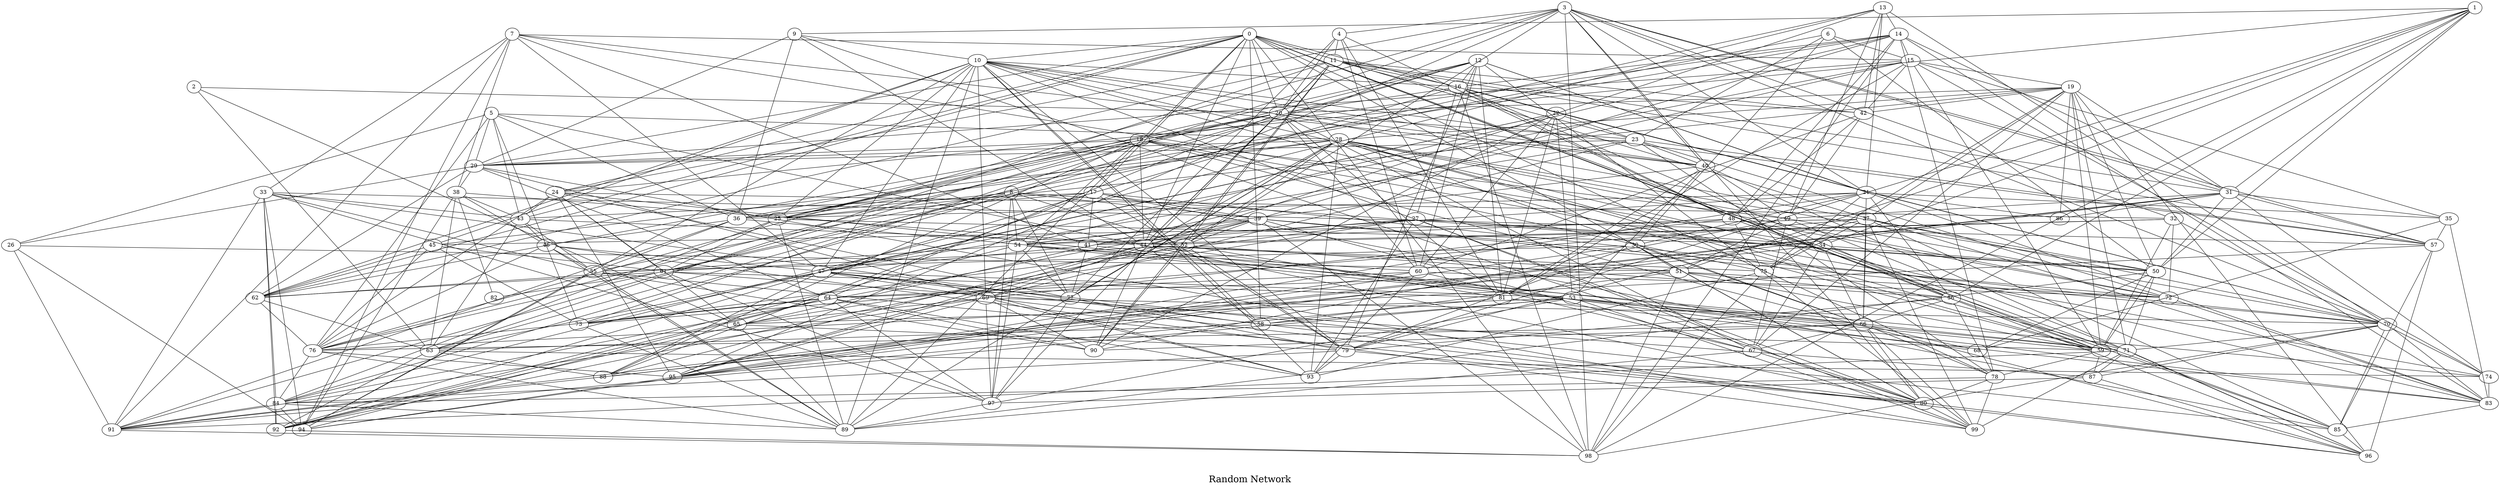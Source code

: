 /*****
Random Network
*****/

graph G {
  graph [splines=false overlap=false]
  node  [shape=ellipse, width=0.3, height=0.3]
  0 ;
  1 ;
  2 ;
  3 ;
  4 ;
  5 ;
  6 ;
  7 ;
  8 ;
  9 ;
  10 ;
  11 ;
  12 ;
  13 ;
  14 ;
  15 ;
  16 ;
  17 ;
  18 ;
  19 ;
  20 ;
  21 ;
  22 ;
  23 ;
  24 ;
  25 ;
  26 ;
  27 ;
  28 ;
  29 ;
  30 ;
  31 ;
  32 ;
  33 ;
  34 ;
  35 ;
  36 ;
  37 ;
  38 ;
  39 ;
  40 ;
  41 ;
  42 ;
  43 ;
  44 ;
  45 ;
  46 ;
  47 ;
  48 ;
  49 ;
  50 ;
  51 ;
  52 ;
  53 ;
  54 ;
  55 ;
  56 ;
  57 ;
  58 ;
  59 ;
  60 ;
  61 ;
  62 ;
  63 ;
  64 ;
  65 ;
  66 ;
  67 ;
  68 ;
  69 ;
  70 ;
  71 ;
  72 ;
  73 ;
  74 ;
  75 ;
  76 ;
  77 ;
  78 ;
  79 ;
  80 ;
  81 ;
  82 ;
  83 ;
  84 ;
  85 ;
  86 ;
  87 ;
  88 ;
  89 ;
  90 ;
  91 ;
  92 ;
  93 ;
  94 ;
  95 ;
  96 ;
  97 ;
  98 ;
  99 ;
  0 -- 10;
  0 -- 17;
  0 -- 20;
  0 -- 24;
  0 -- 26;
  0 -- 43;
  0 -- 44;
  0 -- 56;
  0 -- 58;
  0 -- 59;
  0 -- 62;
  0 -- 70;
  0 -- 78;
  0 -- 80;
  0 -- 83;
  0 -- 89;
  0 -- 96;
  0 -- 98;
  1 -- 9;
  1 -- 24;
  1 -- 31;
  1 -- 34;
  1 -- 50;
  1 -- 51;
  1 -- 56;
  1 -- 79;
  1 -- 98;
  2 -- 20;
  2 -- 63;
  2 -- 65;
  3 -- 4;
  3 -- 21;
  3 -- 24;
  3 -- 31;
  3 -- 32;
  3 -- 40;
  3 -- 52;
  3 -- 57;
  3 -- 70;
  3 -- 73;
  3 -- 76;
  3 -- 80;
  3 -- 95;
  3 -- 98;
  4 -- 11;
  4 -- 20;
  4 -- 48;
  4 -- 60;
  4 -- 77;
  4 -- 81;
  5 -- 26;
  5 -- 28;
  5 -- 29;
  5 -- 36;
  5 -- 43;
  5 -- 73;
  5 -- 76;
  5 -- 80;
  6 -- 15;
  6 -- 23;
  6 -- 30;
  6 -- 50;
  6 -- 55;
  7 -- 15;
  7 -- 33;
  7 -- 34;
  7 -- 38;
  7 -- 40;
  7 -- 41;
  7 -- 47;
  7 -- 91;
  7 -- 94;
  8 -- 36;
  8 -- 39;
  8 -- 50;
  8 -- 52;
  8 -- 54;
  8 -- 76;
  8 -- 77;
  8 -- 97;
  9 -- 10;
  9 -- 29;
  9 -- 36;
  9 -- 44;
  9 -- 80;
  10 -- 16;
  10 -- 25;
  10 -- 40;
  10 -- 45;
  10 -- 47;
  10 -- 50;
  10 -- 57;
  10 -- 58;
  10 -- 59;
  10 -- 62;
  10 -- 69;
  10 -- 79;
  10 -- 80;
  10 -- 83;
  10 -- 89;
  10 -- 93;
  10 -- 94;
  11 -- 16;
  11 -- 20;
  11 -- 23;
  11 -- 31;
  11 -- 42;
  11 -- 44;
  11 -- 52;
  11 -- 57;
  11 -- 62;
  11 -- 63;
  11 -- 90;
  12 -- 16;
  12 -- 21;
  12 -- 25;
  12 -- 60;
  12 -- 63;
  12 -- 76;
  12 -- 79;
  12 -- 81;
  12 -- 83;
  12 -- 84;
  12 -- 99;
  13 -- 14;
  13 -- 21;
  13 -- 42;
  13 -- 49;
  13 -- 61;
  13 -- 69;
  13 -- 70;
  13 -- 84;
  14 -- 15;
  14 -- 16;
  14 -- 18;
  14 -- 25;
  14 -- 31;
  14 -- 39;
  14 -- 48;
  14 -- 54;
  14 -- 78;
  14 -- 83;
  14 -- 98;
  15 -- 19;
  15 -- 29;
  15 -- 35;
  15 -- 42;
  15 -- 47;
  15 -- 59;
  15 -- 74;
  15 -- 81;
  15 -- 92;
  16 -- 20;
  16 -- 27;
  16 -- 42;
  16 -- 48;
  16 -- 56;
  16 -- 70;
  16 -- 92;
  16 -- 98;
  17 -- 25;
  17 -- 39;
  17 -- 41;
  17 -- 43;
  17 -- 70;
  17 -- 79;
  17 -- 85;
  17 -- 88;
  18 -- 25;
  18 -- 29;
  18 -- 44;
  18 -- 49;
  18 -- 54;
  18 -- 74;
  18 -- 75;
  18 -- 88;
  18 -- 91;
  18 -- 96;
  19 -- 20;
  19 -- 25;
  19 -- 28;
  19 -- 31;
  19 -- 37;
  19 -- 42;
  19 -- 50;
  19 -- 59;
  19 -- 67;
  19 -- 71;
  19 -- 75;
  19 -- 86;
  19 -- 96;
  20 -- 23;
  20 -- 25;
  20 -- 36;
  20 -- 40;
  20 -- 44;
  20 -- 60;
  20 -- 62;
  20 -- 64;
  20 -- 67;
  20 -- 81;
  20 -- 97;
  21 -- 30;
  21 -- 35;
  21 -- 36;
  21 -- 54;
  21 -- 56;
  21 -- 66;
  21 -- 75;
  21 -- 86;
  21 -- 95;
  22 -- 23;
  22 -- 47;
  22 -- 53;
  22 -- 60;
  22 -- 73;
  22 -- 81;
  22 -- 90;
  23 -- 29;
  23 -- 40;
  23 -- 47;
  23 -- 57;
  23 -- 69;
  23 -- 72;
  23 -- 78;
  24 -- 32;
  24 -- 43;
  24 -- 53;
  24 -- 61;
  24 -- 65;
  24 -- 76;
  24 -- 77;
  24 -- 95;
  25 -- 34;
  25 -- 61;
  25 -- 84;
  25 -- 89;
  26 -- 51;
  26 -- 91;
  26 -- 94;
  27 -- 34;
  27 -- 41;
  27 -- 50;
  27 -- 65;
  27 -- 73;
  27 -- 93;
  27 -- 99;
  28 -- 29;
  28 -- 36;
  28 -- 44;
  28 -- 45;
  28 -- 50;
  28 -- 52;
  28 -- 59;
  28 -- 66;
  28 -- 70;
  28 -- 71;
  28 -- 72;
  28 -- 77;
  28 -- 89;
  28 -- 93;
  29 -- 38;
  29 -- 62;
  29 -- 64;
  29 -- 93;
  29 -- 99;
  30 -- 51;
  30 -- 55;
  30 -- 66;
  30 -- 79;
  30 -- 80;
  30 -- 94;
  31 -- 35;
  31 -- 49;
  31 -- 50;
  31 -- 57;
  31 -- 74;
  31 -- 86;
  31 -- 88;
  31 -- 91;
  31 -- 95;
  32 -- 41;
  32 -- 44;
  32 -- 59;
  32 -- 72;
  32 -- 74;
  33 -- 43;
  33 -- 55;
  33 -- 57;
  33 -- 58;
  33 -- 84;
  33 -- 91;
  33 -- 92;
  33 -- 94;
  33 -- 97;
  34 -- 50;
  34 -- 66;
  34 -- 67;
  34 -- 85;
  34 -- 91;
  35 -- 57;
  35 -- 68;
  35 -- 83;
  36 -- 46;
  36 -- 55;
  36 -- 74;
  36 -- 91;
  37 -- 45;
  37 -- 66;
  37 -- 70;
  37 -- 73;
  37 -- 75;
  37 -- 79;
  37 -- 85;
  37 -- 99;
  38 -- 43;
  38 -- 44;
  38 -- 46;
  38 -- 63;
  38 -- 82;
  38 -- 94;
  39 -- 44;
  39 -- 52;
  39 -- 54;
  39 -- 67;
  39 -- 70;
  39 -- 72;
  39 -- 84;
  39 -- 95;
  39 -- 98;
  40 -- 49;
  40 -- 53;
  40 -- 54;
  40 -- 81;
  40 -- 96;
  41 -- 47;
  41 -- 71;
  41 -- 77;
  42 -- 48;
  42 -- 49;
  42 -- 60;
  43 -- 46;
  43 -- 52;
  43 -- 55;
  43 -- 63;
  44 -- 51;
  44 -- 58;
  44 -- 68;
  44 -- 75;
  44 -- 88;
  44 -- 90;
  44 -- 95;
  45 -- 61;
  45 -- 62;
  45 -- 73;
  45 -- 76;
  46 -- 47;
  46 -- 55;
  46 -- 76;
  46 -- 89;
  46 -- 99;
  47 -- 53;
  47 -- 63;
  47 -- 69;
  47 -- 77;
  47 -- 85;
  47 -- 88;
  47 -- 96;
  48 -- 54;
  48 -- 65;
  48 -- 72;
  48 -- 75;
  48 -- 85;
  49 -- 51;
  49 -- 67;
  49 -- 71;
  49 -- 90;
  50 -- 59;
  50 -- 68;
  50 -- 71;
  50 -- 89;
  51 -- 56;
  51 -- 58;
  51 -- 59;
  51 -- 64;
  51 -- 72;
  51 -- 98;
  52 -- 56;
  52 -- 61;
  52 -- 79;
  52 -- 81;
  52 -- 90;
  52 -- 92;
  53 -- 58;
  53 -- 65;
  53 -- 66;
  53 -- 71;
  53 -- 83;
  53 -- 89;
  53 -- 91;
  53 -- 99;
  54 -- 59;
  54 -- 60;
  54 -- 62;
  54 -- 77;
  54 -- 92;
  54 -- 97;
  55 -- 80;
  55 -- 89;
  55 -- 90;
  55 -- 94;
  56 -- 59;
  56 -- 66;
  56 -- 78;
  56 -- 79;
  57 -- 76;
  57 -- 85;
  57 -- 96;
  58 -- 59;
  58 -- 63;
  59 -- 78;
  59 -- 87;
  60 -- 64;
  60 -- 67;
  60 -- 72;
  60 -- 93;
  60 -- 94;
  61 -- 62;
  61 -- 81;
  61 -- 82;
  61 -- 87;
  61 -- 97;
  62 -- 63;
  62 -- 76;
  63 -- 74;
  63 -- 88;
  63 -- 92;
  64 -- 73;
  64 -- 76;
  64 -- 90;
  64 -- 92;
  64 -- 93;
  64 -- 94;
  64 -- 97;
  65 -- 79;
  65 -- 89;
  66 -- 67;
  66 -- 68;
  66 -- 76;
  66 -- 78;
  66 -- 80;
  66 -- 90;
  66 -- 99;
  67 -- 80;
  67 -- 89;
  69 -- 70;
  69 -- 90;
  69 -- 91;
  69 -- 93;
  69 -- 95;
  69 -- 96;
  69 -- 97;
  70 -- 71;
  70 -- 83;
  70 -- 85;
  70 -- 87;
  70 -- 98;
  71 -- 87;
  71 -- 91;
  71 -- 96;
  71 -- 99;
  72 -- 83;
  73 -- 89;
  74 -- 83;
  75 -- 93;
  75 -- 98;
  76 -- 84;
  76 -- 89;
  76 -- 95;
  77 -- 79;
  77 -- 97;
  78 -- 80;
  78 -- 84;
  78 -- 99;
  79 -- 80;
  79 -- 84;
  79 -- 93;
  80 -- 99;
  81 -- 83;
  81 -- 95;
  83 -- 85;
  84 -- 89;
  84 -- 91;
  84 -- 92;
  84 -- 94;
  85 -- 96;
  87 -- 96;
  87 -- 97;
  91 -- 98;
  92 -- 98;
  label = "\nRandom Network\n";  fontsize=24;
}
